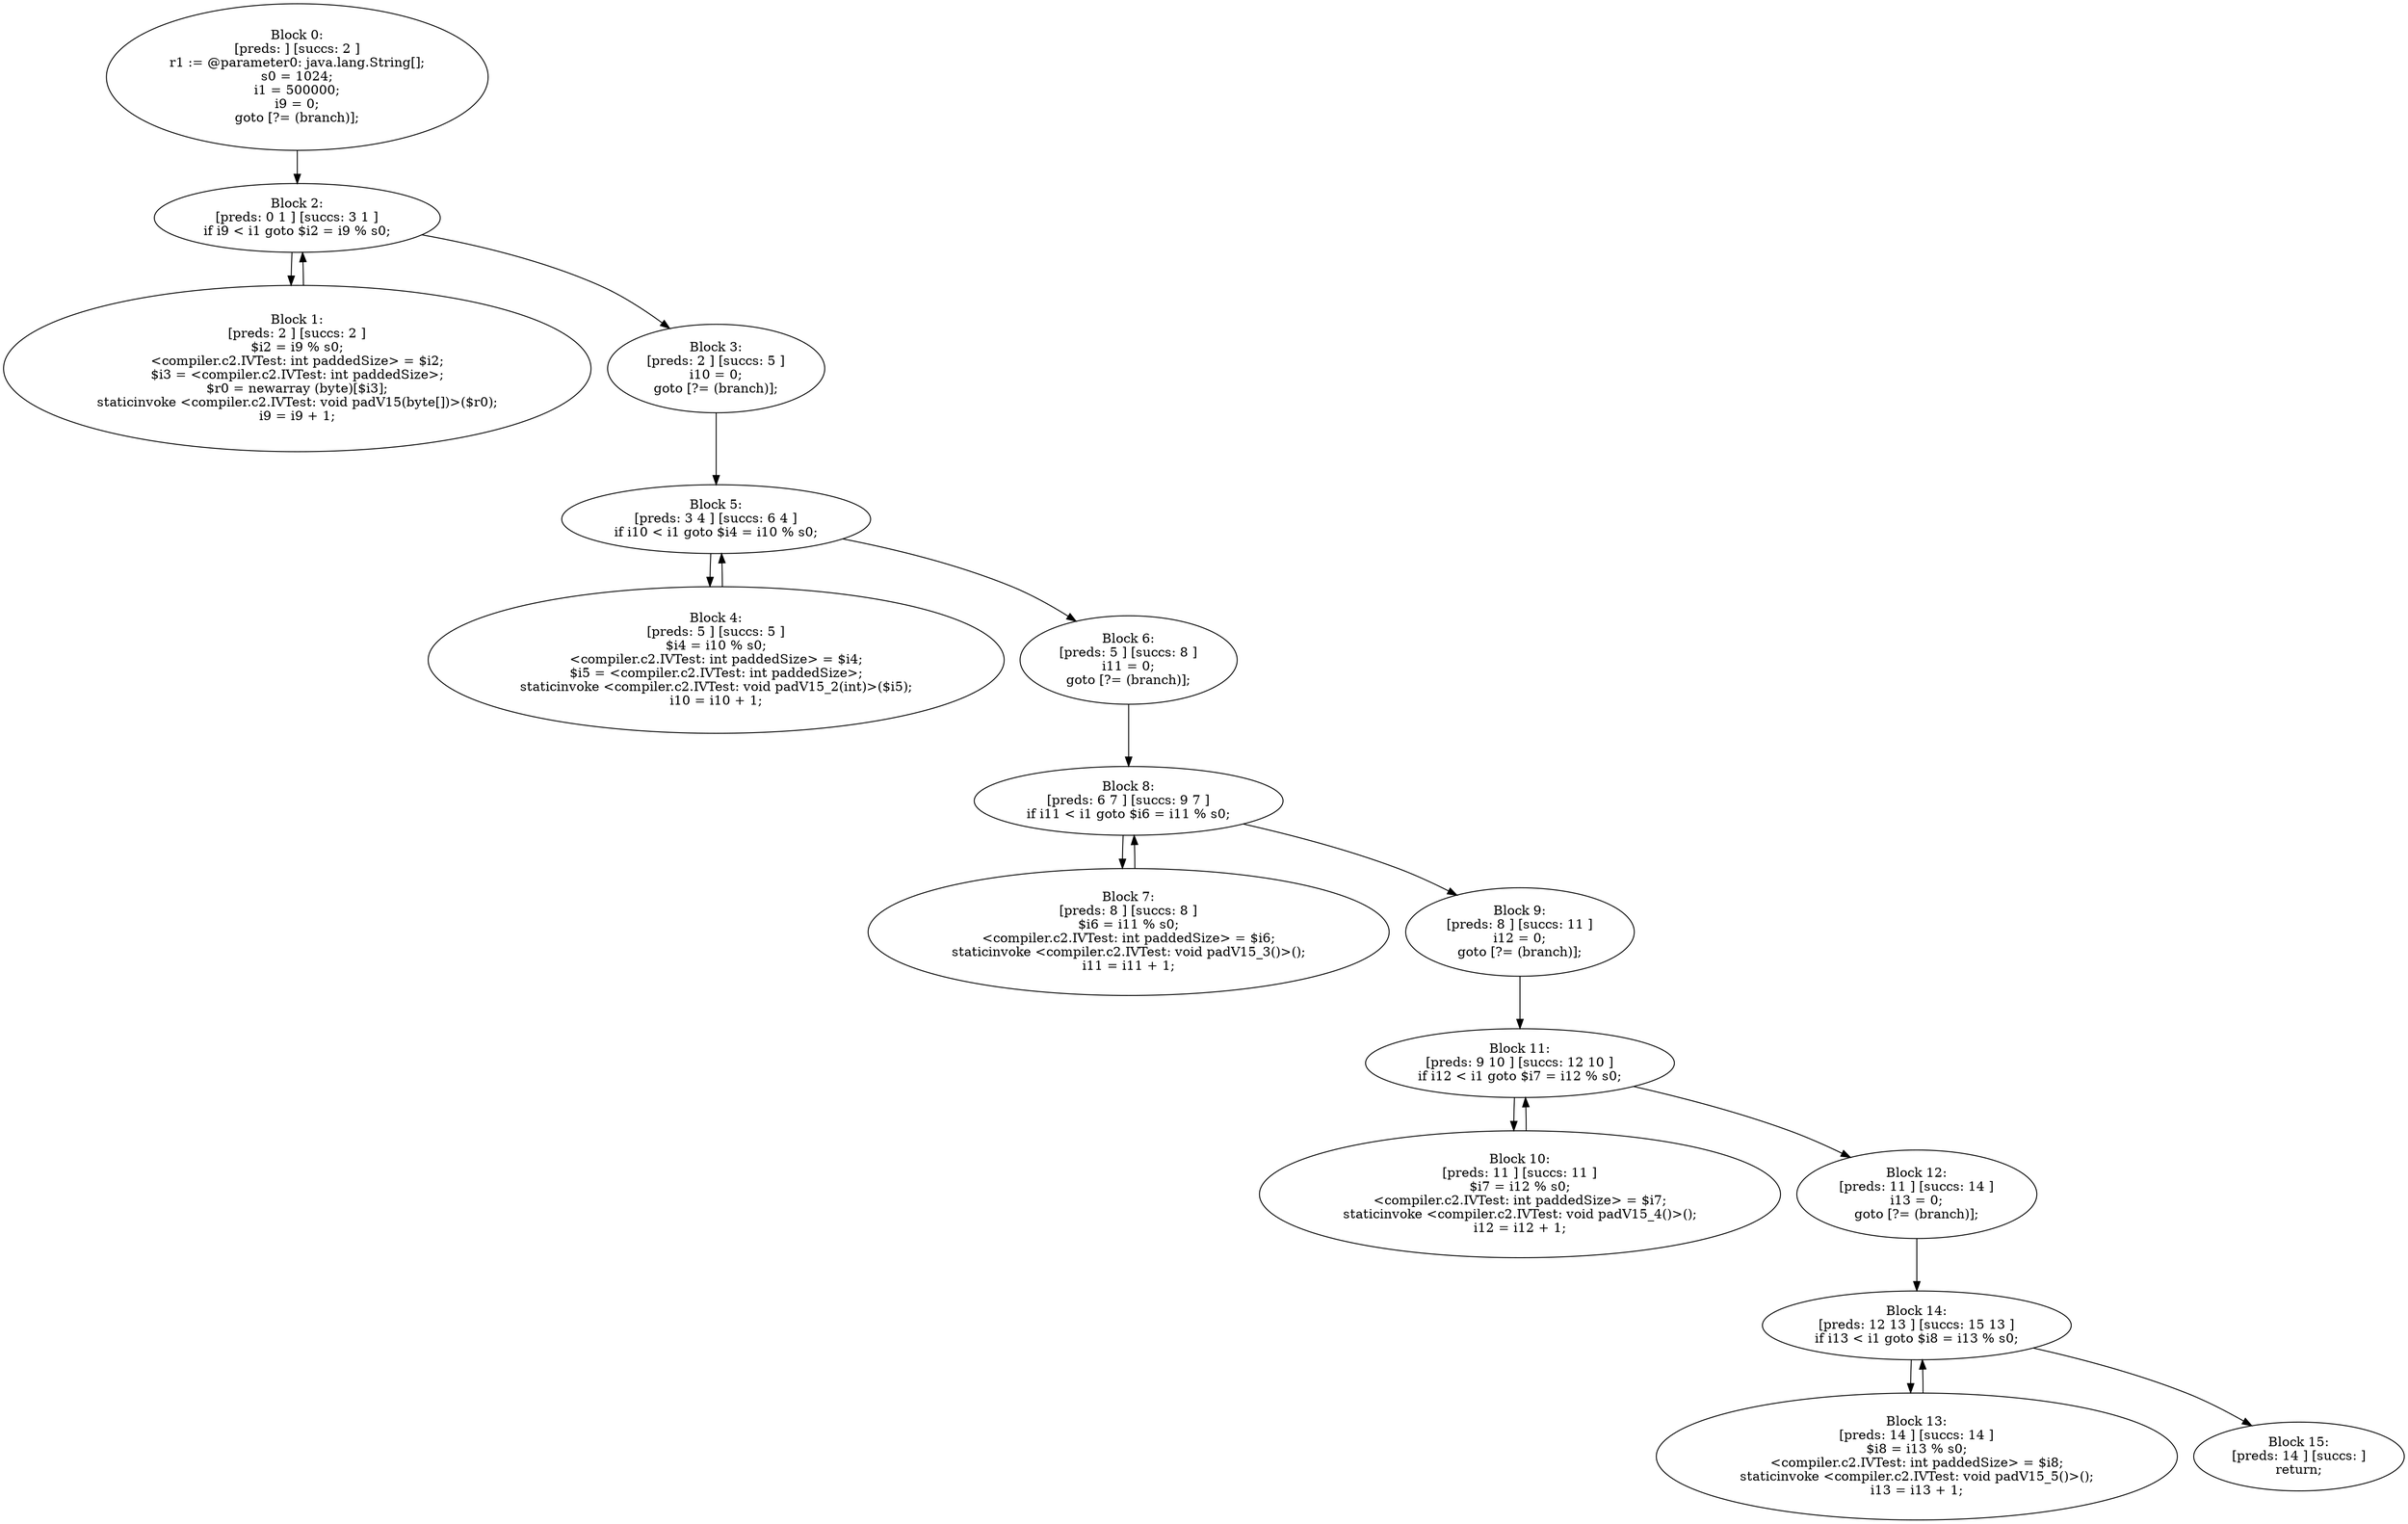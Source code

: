 digraph "unitGraph" {
    "Block 0:
[preds: ] [succs: 2 ]
r1 := @parameter0: java.lang.String[];
s0 = 1024;
i1 = 500000;
i9 = 0;
goto [?= (branch)];
"
    "Block 1:
[preds: 2 ] [succs: 2 ]
$i2 = i9 % s0;
<compiler.c2.IVTest: int paddedSize> = $i2;
$i3 = <compiler.c2.IVTest: int paddedSize>;
$r0 = newarray (byte)[$i3];
staticinvoke <compiler.c2.IVTest: void padV15(byte[])>($r0);
i9 = i9 + 1;
"
    "Block 2:
[preds: 0 1 ] [succs: 3 1 ]
if i9 < i1 goto $i2 = i9 % s0;
"
    "Block 3:
[preds: 2 ] [succs: 5 ]
i10 = 0;
goto [?= (branch)];
"
    "Block 4:
[preds: 5 ] [succs: 5 ]
$i4 = i10 % s0;
<compiler.c2.IVTest: int paddedSize> = $i4;
$i5 = <compiler.c2.IVTest: int paddedSize>;
staticinvoke <compiler.c2.IVTest: void padV15_2(int)>($i5);
i10 = i10 + 1;
"
    "Block 5:
[preds: 3 4 ] [succs: 6 4 ]
if i10 < i1 goto $i4 = i10 % s0;
"
    "Block 6:
[preds: 5 ] [succs: 8 ]
i11 = 0;
goto [?= (branch)];
"
    "Block 7:
[preds: 8 ] [succs: 8 ]
$i6 = i11 % s0;
<compiler.c2.IVTest: int paddedSize> = $i6;
staticinvoke <compiler.c2.IVTest: void padV15_3()>();
i11 = i11 + 1;
"
    "Block 8:
[preds: 6 7 ] [succs: 9 7 ]
if i11 < i1 goto $i6 = i11 % s0;
"
    "Block 9:
[preds: 8 ] [succs: 11 ]
i12 = 0;
goto [?= (branch)];
"
    "Block 10:
[preds: 11 ] [succs: 11 ]
$i7 = i12 % s0;
<compiler.c2.IVTest: int paddedSize> = $i7;
staticinvoke <compiler.c2.IVTest: void padV15_4()>();
i12 = i12 + 1;
"
    "Block 11:
[preds: 9 10 ] [succs: 12 10 ]
if i12 < i1 goto $i7 = i12 % s0;
"
    "Block 12:
[preds: 11 ] [succs: 14 ]
i13 = 0;
goto [?= (branch)];
"
    "Block 13:
[preds: 14 ] [succs: 14 ]
$i8 = i13 % s0;
<compiler.c2.IVTest: int paddedSize> = $i8;
staticinvoke <compiler.c2.IVTest: void padV15_5()>();
i13 = i13 + 1;
"
    "Block 14:
[preds: 12 13 ] [succs: 15 13 ]
if i13 < i1 goto $i8 = i13 % s0;
"
    "Block 15:
[preds: 14 ] [succs: ]
return;
"
    "Block 0:
[preds: ] [succs: 2 ]
r1 := @parameter0: java.lang.String[];
s0 = 1024;
i1 = 500000;
i9 = 0;
goto [?= (branch)];
"->"Block 2:
[preds: 0 1 ] [succs: 3 1 ]
if i9 < i1 goto $i2 = i9 % s0;
";
    "Block 1:
[preds: 2 ] [succs: 2 ]
$i2 = i9 % s0;
<compiler.c2.IVTest: int paddedSize> = $i2;
$i3 = <compiler.c2.IVTest: int paddedSize>;
$r0 = newarray (byte)[$i3];
staticinvoke <compiler.c2.IVTest: void padV15(byte[])>($r0);
i9 = i9 + 1;
"->"Block 2:
[preds: 0 1 ] [succs: 3 1 ]
if i9 < i1 goto $i2 = i9 % s0;
";
    "Block 2:
[preds: 0 1 ] [succs: 3 1 ]
if i9 < i1 goto $i2 = i9 % s0;
"->"Block 3:
[preds: 2 ] [succs: 5 ]
i10 = 0;
goto [?= (branch)];
";
    "Block 2:
[preds: 0 1 ] [succs: 3 1 ]
if i9 < i1 goto $i2 = i9 % s0;
"->"Block 1:
[preds: 2 ] [succs: 2 ]
$i2 = i9 % s0;
<compiler.c2.IVTest: int paddedSize> = $i2;
$i3 = <compiler.c2.IVTest: int paddedSize>;
$r0 = newarray (byte)[$i3];
staticinvoke <compiler.c2.IVTest: void padV15(byte[])>($r0);
i9 = i9 + 1;
";
    "Block 3:
[preds: 2 ] [succs: 5 ]
i10 = 0;
goto [?= (branch)];
"->"Block 5:
[preds: 3 4 ] [succs: 6 4 ]
if i10 < i1 goto $i4 = i10 % s0;
";
    "Block 4:
[preds: 5 ] [succs: 5 ]
$i4 = i10 % s0;
<compiler.c2.IVTest: int paddedSize> = $i4;
$i5 = <compiler.c2.IVTest: int paddedSize>;
staticinvoke <compiler.c2.IVTest: void padV15_2(int)>($i5);
i10 = i10 + 1;
"->"Block 5:
[preds: 3 4 ] [succs: 6 4 ]
if i10 < i1 goto $i4 = i10 % s0;
";
    "Block 5:
[preds: 3 4 ] [succs: 6 4 ]
if i10 < i1 goto $i4 = i10 % s0;
"->"Block 6:
[preds: 5 ] [succs: 8 ]
i11 = 0;
goto [?= (branch)];
";
    "Block 5:
[preds: 3 4 ] [succs: 6 4 ]
if i10 < i1 goto $i4 = i10 % s0;
"->"Block 4:
[preds: 5 ] [succs: 5 ]
$i4 = i10 % s0;
<compiler.c2.IVTest: int paddedSize> = $i4;
$i5 = <compiler.c2.IVTest: int paddedSize>;
staticinvoke <compiler.c2.IVTest: void padV15_2(int)>($i5);
i10 = i10 + 1;
";
    "Block 6:
[preds: 5 ] [succs: 8 ]
i11 = 0;
goto [?= (branch)];
"->"Block 8:
[preds: 6 7 ] [succs: 9 7 ]
if i11 < i1 goto $i6 = i11 % s0;
";
    "Block 7:
[preds: 8 ] [succs: 8 ]
$i6 = i11 % s0;
<compiler.c2.IVTest: int paddedSize> = $i6;
staticinvoke <compiler.c2.IVTest: void padV15_3()>();
i11 = i11 + 1;
"->"Block 8:
[preds: 6 7 ] [succs: 9 7 ]
if i11 < i1 goto $i6 = i11 % s0;
";
    "Block 8:
[preds: 6 7 ] [succs: 9 7 ]
if i11 < i1 goto $i6 = i11 % s0;
"->"Block 9:
[preds: 8 ] [succs: 11 ]
i12 = 0;
goto [?= (branch)];
";
    "Block 8:
[preds: 6 7 ] [succs: 9 7 ]
if i11 < i1 goto $i6 = i11 % s0;
"->"Block 7:
[preds: 8 ] [succs: 8 ]
$i6 = i11 % s0;
<compiler.c2.IVTest: int paddedSize> = $i6;
staticinvoke <compiler.c2.IVTest: void padV15_3()>();
i11 = i11 + 1;
";
    "Block 9:
[preds: 8 ] [succs: 11 ]
i12 = 0;
goto [?= (branch)];
"->"Block 11:
[preds: 9 10 ] [succs: 12 10 ]
if i12 < i1 goto $i7 = i12 % s0;
";
    "Block 10:
[preds: 11 ] [succs: 11 ]
$i7 = i12 % s0;
<compiler.c2.IVTest: int paddedSize> = $i7;
staticinvoke <compiler.c2.IVTest: void padV15_4()>();
i12 = i12 + 1;
"->"Block 11:
[preds: 9 10 ] [succs: 12 10 ]
if i12 < i1 goto $i7 = i12 % s0;
";
    "Block 11:
[preds: 9 10 ] [succs: 12 10 ]
if i12 < i1 goto $i7 = i12 % s0;
"->"Block 12:
[preds: 11 ] [succs: 14 ]
i13 = 0;
goto [?= (branch)];
";
    "Block 11:
[preds: 9 10 ] [succs: 12 10 ]
if i12 < i1 goto $i7 = i12 % s0;
"->"Block 10:
[preds: 11 ] [succs: 11 ]
$i7 = i12 % s0;
<compiler.c2.IVTest: int paddedSize> = $i7;
staticinvoke <compiler.c2.IVTest: void padV15_4()>();
i12 = i12 + 1;
";
    "Block 12:
[preds: 11 ] [succs: 14 ]
i13 = 0;
goto [?= (branch)];
"->"Block 14:
[preds: 12 13 ] [succs: 15 13 ]
if i13 < i1 goto $i8 = i13 % s0;
";
    "Block 13:
[preds: 14 ] [succs: 14 ]
$i8 = i13 % s0;
<compiler.c2.IVTest: int paddedSize> = $i8;
staticinvoke <compiler.c2.IVTest: void padV15_5()>();
i13 = i13 + 1;
"->"Block 14:
[preds: 12 13 ] [succs: 15 13 ]
if i13 < i1 goto $i8 = i13 % s0;
";
    "Block 14:
[preds: 12 13 ] [succs: 15 13 ]
if i13 < i1 goto $i8 = i13 % s0;
"->"Block 15:
[preds: 14 ] [succs: ]
return;
";
    "Block 14:
[preds: 12 13 ] [succs: 15 13 ]
if i13 < i1 goto $i8 = i13 % s0;
"->"Block 13:
[preds: 14 ] [succs: 14 ]
$i8 = i13 % s0;
<compiler.c2.IVTest: int paddedSize> = $i8;
staticinvoke <compiler.c2.IVTest: void padV15_5()>();
i13 = i13 + 1;
";
}

